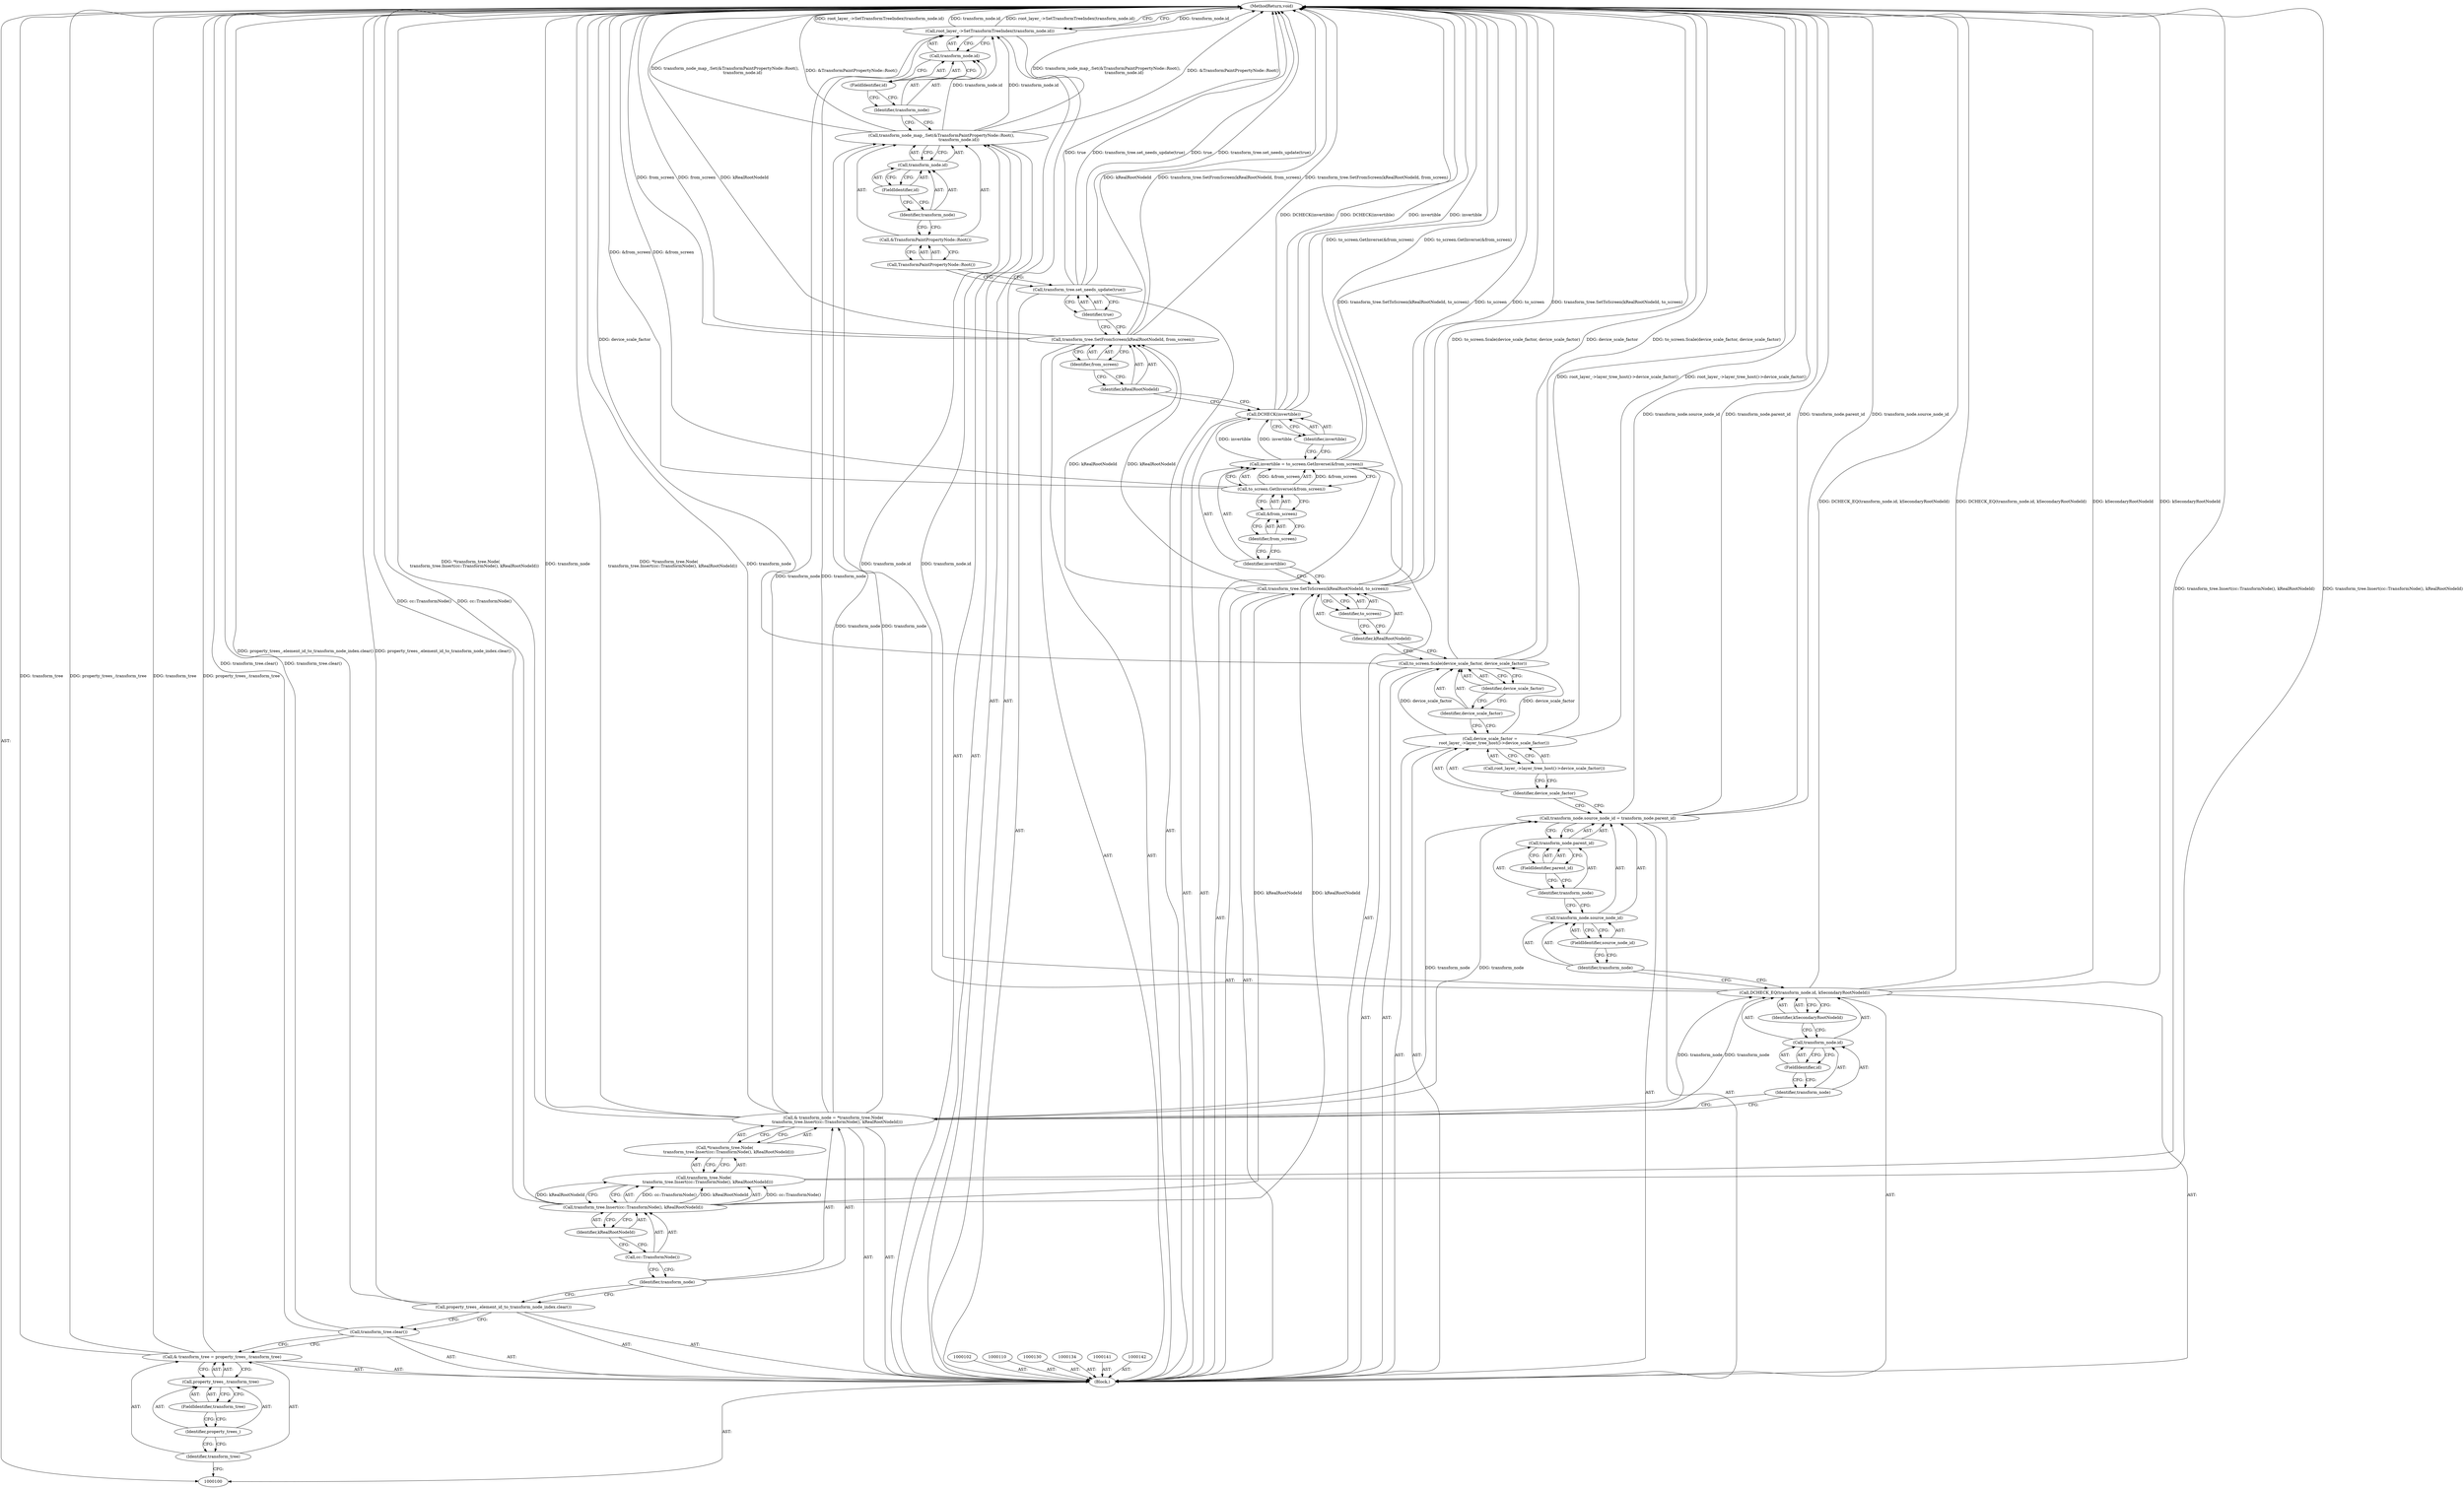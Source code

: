 digraph "0_Chrome_f911e11e7f6b5c0d6f5ee694a9871de6619889f7_40" {
"1000165" [label="(MethodReturn,void)"];
"1000101" [label="(Block,)"];
"1000131" [label="(Call,device_scale_factor =\n      root_layer_->layer_tree_host()->device_scale_factor())"];
"1000132" [label="(Identifier,device_scale_factor)"];
"1000133" [label="(Call,root_layer_->layer_tree_host()->device_scale_factor())"];
"1000136" [label="(Identifier,device_scale_factor)"];
"1000135" [label="(Call,to_screen.Scale(device_scale_factor, device_scale_factor))"];
"1000137" [label="(Identifier,device_scale_factor)"];
"1000138" [label="(Call,transform_tree.SetToScreen(kRealRootNodeId, to_screen))"];
"1000139" [label="(Identifier,kRealRootNodeId)"];
"1000140" [label="(Identifier,to_screen)"];
"1000145" [label="(Call,to_screen.GetInverse(&from_screen))"];
"1000146" [label="(Call,&from_screen)"];
"1000147" [label="(Identifier,from_screen)"];
"1000143" [label="(Call,invertible = to_screen.GetInverse(&from_screen))"];
"1000144" [label="(Identifier,invertible)"];
"1000148" [label="(Call,DCHECK(invertible))"];
"1000149" [label="(Identifier,invertible)"];
"1000150" [label="(Call,transform_tree.SetFromScreen(kRealRootNodeId, from_screen))"];
"1000151" [label="(Identifier,kRealRootNodeId)"];
"1000152" [label="(Identifier,from_screen)"];
"1000153" [label="(Call,transform_tree.set_needs_update(true))"];
"1000154" [label="(Identifier,true)"];
"1000103" [label="(Call,& transform_tree = property_trees_.transform_tree)"];
"1000104" [label="(Identifier,transform_tree)"];
"1000105" [label="(Call,property_trees_.transform_tree)"];
"1000106" [label="(Identifier,property_trees_)"];
"1000107" [label="(FieldIdentifier,transform_tree)"];
"1000155" [label="(Call,transform_node_map_.Set(&TransformPaintPropertyNode::Root(),\n                           transform_node.id))"];
"1000156" [label="(Call,&TransformPaintPropertyNode::Root())"];
"1000157" [label="(Call,TransformPaintPropertyNode::Root())"];
"1000158" [label="(Call,transform_node.id)"];
"1000159" [label="(Identifier,transform_node)"];
"1000160" [label="(FieldIdentifier,id)"];
"1000161" [label="(Call,root_layer_->SetTransformTreeIndex(transform_node.id))"];
"1000162" [label="(Call,transform_node.id)"];
"1000163" [label="(Identifier,transform_node)"];
"1000164" [label="(FieldIdentifier,id)"];
"1000108" [label="(Call,transform_tree.clear())"];
"1000109" [label="(Call,property_trees_.element_id_to_transform_node_index.clear())"];
"1000111" [label="(Call,& transform_node = *transform_tree.Node(\n      transform_tree.Insert(cc::TransformNode(), kRealRootNodeId)))"];
"1000112" [label="(Identifier,transform_node)"];
"1000113" [label="(Call,*transform_tree.Node(\n      transform_tree.Insert(cc::TransformNode(), kRealRootNodeId)))"];
"1000114" [label="(Call,transform_tree.Node(\n      transform_tree.Insert(cc::TransformNode(), kRealRootNodeId)))"];
"1000116" [label="(Call,cc::TransformNode())"];
"1000117" [label="(Identifier,kRealRootNodeId)"];
"1000115" [label="(Call,transform_tree.Insert(cc::TransformNode(), kRealRootNodeId))"];
"1000119" [label="(Call,transform_node.id)"];
"1000120" [label="(Identifier,transform_node)"];
"1000118" [label="(Call,DCHECK_EQ(transform_node.id, kSecondaryRootNodeId))"];
"1000121" [label="(FieldIdentifier,id)"];
"1000122" [label="(Identifier,kSecondaryRootNodeId)"];
"1000126" [label="(FieldIdentifier,source_node_id)"];
"1000123" [label="(Call,transform_node.source_node_id = transform_node.parent_id)"];
"1000124" [label="(Call,transform_node.source_node_id)"];
"1000125" [label="(Identifier,transform_node)"];
"1000127" [label="(Call,transform_node.parent_id)"];
"1000128" [label="(Identifier,transform_node)"];
"1000129" [label="(FieldIdentifier,parent_id)"];
"1000165" -> "1000100"  [label="AST: "];
"1000165" -> "1000161"  [label="CFG: "];
"1000108" -> "1000165"  [label="DDG: transform_tree.clear()"];
"1000150" -> "1000165"  [label="DDG: kRealRootNodeId"];
"1000150" -> "1000165"  [label="DDG: transform_tree.SetFromScreen(kRealRootNodeId, from_screen)"];
"1000150" -> "1000165"  [label="DDG: from_screen"];
"1000103" -> "1000165"  [label="DDG: transform_tree"];
"1000103" -> "1000165"  [label="DDG: property_trees_.transform_tree"];
"1000114" -> "1000165"  [label="DDG: transform_tree.Insert(cc::TransformNode(), kRealRootNodeId)"];
"1000118" -> "1000165"  [label="DDG: DCHECK_EQ(transform_node.id, kSecondaryRootNodeId)"];
"1000118" -> "1000165"  [label="DDG: kSecondaryRootNodeId"];
"1000153" -> "1000165"  [label="DDG: true"];
"1000153" -> "1000165"  [label="DDG: transform_tree.set_needs_update(true)"];
"1000138" -> "1000165"  [label="DDG: to_screen"];
"1000138" -> "1000165"  [label="DDG: transform_tree.SetToScreen(kRealRootNodeId, to_screen)"];
"1000155" -> "1000165"  [label="DDG: transform_node_map_.Set(&TransformPaintPropertyNode::Root(),\n                           transform_node.id)"];
"1000155" -> "1000165"  [label="DDG: &TransformPaintPropertyNode::Root()"];
"1000148" -> "1000165"  [label="DDG: invertible"];
"1000148" -> "1000165"  [label="DDG: DCHECK(invertible)"];
"1000123" -> "1000165"  [label="DDG: transform_node.parent_id"];
"1000123" -> "1000165"  [label="DDG: transform_node.source_node_id"];
"1000131" -> "1000165"  [label="DDG: root_layer_->layer_tree_host()->device_scale_factor()"];
"1000111" -> "1000165"  [label="DDG: transform_node"];
"1000111" -> "1000165"  [label="DDG: *transform_tree.Node(\n      transform_tree.Insert(cc::TransformNode(), kRealRootNodeId))"];
"1000135" -> "1000165"  [label="DDG: to_screen.Scale(device_scale_factor, device_scale_factor)"];
"1000135" -> "1000165"  [label="DDG: device_scale_factor"];
"1000143" -> "1000165"  [label="DDG: to_screen.GetInverse(&from_screen)"];
"1000161" -> "1000165"  [label="DDG: transform_node.id"];
"1000161" -> "1000165"  [label="DDG: root_layer_->SetTransformTreeIndex(transform_node.id)"];
"1000145" -> "1000165"  [label="DDG: &from_screen"];
"1000115" -> "1000165"  [label="DDG: cc::TransformNode()"];
"1000109" -> "1000165"  [label="DDG: property_trees_.element_id_to_transform_node_index.clear()"];
"1000101" -> "1000100"  [label="AST: "];
"1000102" -> "1000101"  [label="AST: "];
"1000103" -> "1000101"  [label="AST: "];
"1000108" -> "1000101"  [label="AST: "];
"1000109" -> "1000101"  [label="AST: "];
"1000110" -> "1000101"  [label="AST: "];
"1000111" -> "1000101"  [label="AST: "];
"1000118" -> "1000101"  [label="AST: "];
"1000123" -> "1000101"  [label="AST: "];
"1000130" -> "1000101"  [label="AST: "];
"1000131" -> "1000101"  [label="AST: "];
"1000134" -> "1000101"  [label="AST: "];
"1000135" -> "1000101"  [label="AST: "];
"1000138" -> "1000101"  [label="AST: "];
"1000141" -> "1000101"  [label="AST: "];
"1000142" -> "1000101"  [label="AST: "];
"1000143" -> "1000101"  [label="AST: "];
"1000148" -> "1000101"  [label="AST: "];
"1000150" -> "1000101"  [label="AST: "];
"1000153" -> "1000101"  [label="AST: "];
"1000155" -> "1000101"  [label="AST: "];
"1000161" -> "1000101"  [label="AST: "];
"1000131" -> "1000101"  [label="AST: "];
"1000131" -> "1000133"  [label="CFG: "];
"1000132" -> "1000131"  [label="AST: "];
"1000133" -> "1000131"  [label="AST: "];
"1000136" -> "1000131"  [label="CFG: "];
"1000131" -> "1000165"  [label="DDG: root_layer_->layer_tree_host()->device_scale_factor()"];
"1000131" -> "1000135"  [label="DDG: device_scale_factor"];
"1000132" -> "1000131"  [label="AST: "];
"1000132" -> "1000123"  [label="CFG: "];
"1000133" -> "1000132"  [label="CFG: "];
"1000133" -> "1000131"  [label="AST: "];
"1000133" -> "1000132"  [label="CFG: "];
"1000131" -> "1000133"  [label="CFG: "];
"1000136" -> "1000135"  [label="AST: "];
"1000136" -> "1000131"  [label="CFG: "];
"1000137" -> "1000136"  [label="CFG: "];
"1000135" -> "1000101"  [label="AST: "];
"1000135" -> "1000137"  [label="CFG: "];
"1000136" -> "1000135"  [label="AST: "];
"1000137" -> "1000135"  [label="AST: "];
"1000139" -> "1000135"  [label="CFG: "];
"1000135" -> "1000165"  [label="DDG: to_screen.Scale(device_scale_factor, device_scale_factor)"];
"1000135" -> "1000165"  [label="DDG: device_scale_factor"];
"1000131" -> "1000135"  [label="DDG: device_scale_factor"];
"1000137" -> "1000135"  [label="AST: "];
"1000137" -> "1000136"  [label="CFG: "];
"1000135" -> "1000137"  [label="CFG: "];
"1000138" -> "1000101"  [label="AST: "];
"1000138" -> "1000140"  [label="CFG: "];
"1000139" -> "1000138"  [label="AST: "];
"1000140" -> "1000138"  [label="AST: "];
"1000144" -> "1000138"  [label="CFG: "];
"1000138" -> "1000165"  [label="DDG: to_screen"];
"1000138" -> "1000165"  [label="DDG: transform_tree.SetToScreen(kRealRootNodeId, to_screen)"];
"1000115" -> "1000138"  [label="DDG: kRealRootNodeId"];
"1000138" -> "1000150"  [label="DDG: kRealRootNodeId"];
"1000139" -> "1000138"  [label="AST: "];
"1000139" -> "1000135"  [label="CFG: "];
"1000140" -> "1000139"  [label="CFG: "];
"1000140" -> "1000138"  [label="AST: "];
"1000140" -> "1000139"  [label="CFG: "];
"1000138" -> "1000140"  [label="CFG: "];
"1000145" -> "1000143"  [label="AST: "];
"1000145" -> "1000146"  [label="CFG: "];
"1000146" -> "1000145"  [label="AST: "];
"1000143" -> "1000145"  [label="CFG: "];
"1000145" -> "1000165"  [label="DDG: &from_screen"];
"1000145" -> "1000143"  [label="DDG: &from_screen"];
"1000146" -> "1000145"  [label="AST: "];
"1000146" -> "1000147"  [label="CFG: "];
"1000147" -> "1000146"  [label="AST: "];
"1000145" -> "1000146"  [label="CFG: "];
"1000147" -> "1000146"  [label="AST: "];
"1000147" -> "1000144"  [label="CFG: "];
"1000146" -> "1000147"  [label="CFG: "];
"1000143" -> "1000101"  [label="AST: "];
"1000143" -> "1000145"  [label="CFG: "];
"1000144" -> "1000143"  [label="AST: "];
"1000145" -> "1000143"  [label="AST: "];
"1000149" -> "1000143"  [label="CFG: "];
"1000143" -> "1000165"  [label="DDG: to_screen.GetInverse(&from_screen)"];
"1000145" -> "1000143"  [label="DDG: &from_screen"];
"1000143" -> "1000148"  [label="DDG: invertible"];
"1000144" -> "1000143"  [label="AST: "];
"1000144" -> "1000138"  [label="CFG: "];
"1000147" -> "1000144"  [label="CFG: "];
"1000148" -> "1000101"  [label="AST: "];
"1000148" -> "1000149"  [label="CFG: "];
"1000149" -> "1000148"  [label="AST: "];
"1000151" -> "1000148"  [label="CFG: "];
"1000148" -> "1000165"  [label="DDG: invertible"];
"1000148" -> "1000165"  [label="DDG: DCHECK(invertible)"];
"1000143" -> "1000148"  [label="DDG: invertible"];
"1000149" -> "1000148"  [label="AST: "];
"1000149" -> "1000143"  [label="CFG: "];
"1000148" -> "1000149"  [label="CFG: "];
"1000150" -> "1000101"  [label="AST: "];
"1000150" -> "1000152"  [label="CFG: "];
"1000151" -> "1000150"  [label="AST: "];
"1000152" -> "1000150"  [label="AST: "];
"1000154" -> "1000150"  [label="CFG: "];
"1000150" -> "1000165"  [label="DDG: kRealRootNodeId"];
"1000150" -> "1000165"  [label="DDG: transform_tree.SetFromScreen(kRealRootNodeId, from_screen)"];
"1000150" -> "1000165"  [label="DDG: from_screen"];
"1000138" -> "1000150"  [label="DDG: kRealRootNodeId"];
"1000151" -> "1000150"  [label="AST: "];
"1000151" -> "1000148"  [label="CFG: "];
"1000152" -> "1000151"  [label="CFG: "];
"1000152" -> "1000150"  [label="AST: "];
"1000152" -> "1000151"  [label="CFG: "];
"1000150" -> "1000152"  [label="CFG: "];
"1000153" -> "1000101"  [label="AST: "];
"1000153" -> "1000154"  [label="CFG: "];
"1000154" -> "1000153"  [label="AST: "];
"1000157" -> "1000153"  [label="CFG: "];
"1000153" -> "1000165"  [label="DDG: true"];
"1000153" -> "1000165"  [label="DDG: transform_tree.set_needs_update(true)"];
"1000154" -> "1000153"  [label="AST: "];
"1000154" -> "1000150"  [label="CFG: "];
"1000153" -> "1000154"  [label="CFG: "];
"1000103" -> "1000101"  [label="AST: "];
"1000103" -> "1000105"  [label="CFG: "];
"1000104" -> "1000103"  [label="AST: "];
"1000105" -> "1000103"  [label="AST: "];
"1000108" -> "1000103"  [label="CFG: "];
"1000103" -> "1000165"  [label="DDG: transform_tree"];
"1000103" -> "1000165"  [label="DDG: property_trees_.transform_tree"];
"1000104" -> "1000103"  [label="AST: "];
"1000104" -> "1000100"  [label="CFG: "];
"1000106" -> "1000104"  [label="CFG: "];
"1000105" -> "1000103"  [label="AST: "];
"1000105" -> "1000107"  [label="CFG: "];
"1000106" -> "1000105"  [label="AST: "];
"1000107" -> "1000105"  [label="AST: "];
"1000103" -> "1000105"  [label="CFG: "];
"1000106" -> "1000105"  [label="AST: "];
"1000106" -> "1000104"  [label="CFG: "];
"1000107" -> "1000106"  [label="CFG: "];
"1000107" -> "1000105"  [label="AST: "];
"1000107" -> "1000106"  [label="CFG: "];
"1000105" -> "1000107"  [label="CFG: "];
"1000155" -> "1000101"  [label="AST: "];
"1000155" -> "1000158"  [label="CFG: "];
"1000156" -> "1000155"  [label="AST: "];
"1000158" -> "1000155"  [label="AST: "];
"1000163" -> "1000155"  [label="CFG: "];
"1000155" -> "1000165"  [label="DDG: transform_node_map_.Set(&TransformPaintPropertyNode::Root(),\n                           transform_node.id)"];
"1000155" -> "1000165"  [label="DDG: &TransformPaintPropertyNode::Root()"];
"1000111" -> "1000155"  [label="DDG: transform_node"];
"1000118" -> "1000155"  [label="DDG: transform_node.id"];
"1000155" -> "1000161"  [label="DDG: transform_node.id"];
"1000156" -> "1000155"  [label="AST: "];
"1000156" -> "1000157"  [label="CFG: "];
"1000157" -> "1000156"  [label="AST: "];
"1000159" -> "1000156"  [label="CFG: "];
"1000157" -> "1000156"  [label="AST: "];
"1000157" -> "1000153"  [label="CFG: "];
"1000156" -> "1000157"  [label="CFG: "];
"1000158" -> "1000155"  [label="AST: "];
"1000158" -> "1000160"  [label="CFG: "];
"1000159" -> "1000158"  [label="AST: "];
"1000160" -> "1000158"  [label="AST: "];
"1000155" -> "1000158"  [label="CFG: "];
"1000159" -> "1000158"  [label="AST: "];
"1000159" -> "1000156"  [label="CFG: "];
"1000160" -> "1000159"  [label="CFG: "];
"1000160" -> "1000158"  [label="AST: "];
"1000160" -> "1000159"  [label="CFG: "];
"1000158" -> "1000160"  [label="CFG: "];
"1000161" -> "1000101"  [label="AST: "];
"1000161" -> "1000162"  [label="CFG: "];
"1000162" -> "1000161"  [label="AST: "];
"1000165" -> "1000161"  [label="CFG: "];
"1000161" -> "1000165"  [label="DDG: transform_node.id"];
"1000161" -> "1000165"  [label="DDG: root_layer_->SetTransformTreeIndex(transform_node.id)"];
"1000155" -> "1000161"  [label="DDG: transform_node.id"];
"1000111" -> "1000161"  [label="DDG: transform_node"];
"1000162" -> "1000161"  [label="AST: "];
"1000162" -> "1000164"  [label="CFG: "];
"1000163" -> "1000162"  [label="AST: "];
"1000164" -> "1000162"  [label="AST: "];
"1000161" -> "1000162"  [label="CFG: "];
"1000163" -> "1000162"  [label="AST: "];
"1000163" -> "1000155"  [label="CFG: "];
"1000164" -> "1000163"  [label="CFG: "];
"1000164" -> "1000162"  [label="AST: "];
"1000164" -> "1000163"  [label="CFG: "];
"1000162" -> "1000164"  [label="CFG: "];
"1000108" -> "1000101"  [label="AST: "];
"1000108" -> "1000103"  [label="CFG: "];
"1000109" -> "1000108"  [label="CFG: "];
"1000108" -> "1000165"  [label="DDG: transform_tree.clear()"];
"1000109" -> "1000101"  [label="AST: "];
"1000109" -> "1000108"  [label="CFG: "];
"1000112" -> "1000109"  [label="CFG: "];
"1000109" -> "1000165"  [label="DDG: property_trees_.element_id_to_transform_node_index.clear()"];
"1000111" -> "1000101"  [label="AST: "];
"1000111" -> "1000113"  [label="CFG: "];
"1000112" -> "1000111"  [label="AST: "];
"1000113" -> "1000111"  [label="AST: "];
"1000120" -> "1000111"  [label="CFG: "];
"1000111" -> "1000165"  [label="DDG: transform_node"];
"1000111" -> "1000165"  [label="DDG: *transform_tree.Node(\n      transform_tree.Insert(cc::TransformNode(), kRealRootNodeId))"];
"1000111" -> "1000118"  [label="DDG: transform_node"];
"1000111" -> "1000123"  [label="DDG: transform_node"];
"1000111" -> "1000155"  [label="DDG: transform_node"];
"1000111" -> "1000161"  [label="DDG: transform_node"];
"1000112" -> "1000111"  [label="AST: "];
"1000112" -> "1000109"  [label="CFG: "];
"1000116" -> "1000112"  [label="CFG: "];
"1000113" -> "1000111"  [label="AST: "];
"1000113" -> "1000114"  [label="CFG: "];
"1000114" -> "1000113"  [label="AST: "];
"1000111" -> "1000113"  [label="CFG: "];
"1000114" -> "1000113"  [label="AST: "];
"1000114" -> "1000115"  [label="CFG: "];
"1000115" -> "1000114"  [label="AST: "];
"1000113" -> "1000114"  [label="CFG: "];
"1000114" -> "1000165"  [label="DDG: transform_tree.Insert(cc::TransformNode(), kRealRootNodeId)"];
"1000115" -> "1000114"  [label="DDG: cc::TransformNode()"];
"1000115" -> "1000114"  [label="DDG: kRealRootNodeId"];
"1000116" -> "1000115"  [label="AST: "];
"1000116" -> "1000112"  [label="CFG: "];
"1000117" -> "1000116"  [label="CFG: "];
"1000117" -> "1000115"  [label="AST: "];
"1000117" -> "1000116"  [label="CFG: "];
"1000115" -> "1000117"  [label="CFG: "];
"1000115" -> "1000114"  [label="AST: "];
"1000115" -> "1000117"  [label="CFG: "];
"1000116" -> "1000115"  [label="AST: "];
"1000117" -> "1000115"  [label="AST: "];
"1000114" -> "1000115"  [label="CFG: "];
"1000115" -> "1000165"  [label="DDG: cc::TransformNode()"];
"1000115" -> "1000114"  [label="DDG: cc::TransformNode()"];
"1000115" -> "1000114"  [label="DDG: kRealRootNodeId"];
"1000115" -> "1000138"  [label="DDG: kRealRootNodeId"];
"1000119" -> "1000118"  [label="AST: "];
"1000119" -> "1000121"  [label="CFG: "];
"1000120" -> "1000119"  [label="AST: "];
"1000121" -> "1000119"  [label="AST: "];
"1000122" -> "1000119"  [label="CFG: "];
"1000120" -> "1000119"  [label="AST: "];
"1000120" -> "1000111"  [label="CFG: "];
"1000121" -> "1000120"  [label="CFG: "];
"1000118" -> "1000101"  [label="AST: "];
"1000118" -> "1000122"  [label="CFG: "];
"1000119" -> "1000118"  [label="AST: "];
"1000122" -> "1000118"  [label="AST: "];
"1000125" -> "1000118"  [label="CFG: "];
"1000118" -> "1000165"  [label="DDG: DCHECK_EQ(transform_node.id, kSecondaryRootNodeId)"];
"1000118" -> "1000165"  [label="DDG: kSecondaryRootNodeId"];
"1000111" -> "1000118"  [label="DDG: transform_node"];
"1000118" -> "1000155"  [label="DDG: transform_node.id"];
"1000121" -> "1000119"  [label="AST: "];
"1000121" -> "1000120"  [label="CFG: "];
"1000119" -> "1000121"  [label="CFG: "];
"1000122" -> "1000118"  [label="AST: "];
"1000122" -> "1000119"  [label="CFG: "];
"1000118" -> "1000122"  [label="CFG: "];
"1000126" -> "1000124"  [label="AST: "];
"1000126" -> "1000125"  [label="CFG: "];
"1000124" -> "1000126"  [label="CFG: "];
"1000123" -> "1000101"  [label="AST: "];
"1000123" -> "1000127"  [label="CFG: "];
"1000124" -> "1000123"  [label="AST: "];
"1000127" -> "1000123"  [label="AST: "];
"1000132" -> "1000123"  [label="CFG: "];
"1000123" -> "1000165"  [label="DDG: transform_node.parent_id"];
"1000123" -> "1000165"  [label="DDG: transform_node.source_node_id"];
"1000111" -> "1000123"  [label="DDG: transform_node"];
"1000124" -> "1000123"  [label="AST: "];
"1000124" -> "1000126"  [label="CFG: "];
"1000125" -> "1000124"  [label="AST: "];
"1000126" -> "1000124"  [label="AST: "];
"1000128" -> "1000124"  [label="CFG: "];
"1000125" -> "1000124"  [label="AST: "];
"1000125" -> "1000118"  [label="CFG: "];
"1000126" -> "1000125"  [label="CFG: "];
"1000127" -> "1000123"  [label="AST: "];
"1000127" -> "1000129"  [label="CFG: "];
"1000128" -> "1000127"  [label="AST: "];
"1000129" -> "1000127"  [label="AST: "];
"1000123" -> "1000127"  [label="CFG: "];
"1000128" -> "1000127"  [label="AST: "];
"1000128" -> "1000124"  [label="CFG: "];
"1000129" -> "1000128"  [label="CFG: "];
"1000129" -> "1000127"  [label="AST: "];
"1000129" -> "1000128"  [label="CFG: "];
"1000127" -> "1000129"  [label="CFG: "];
}
